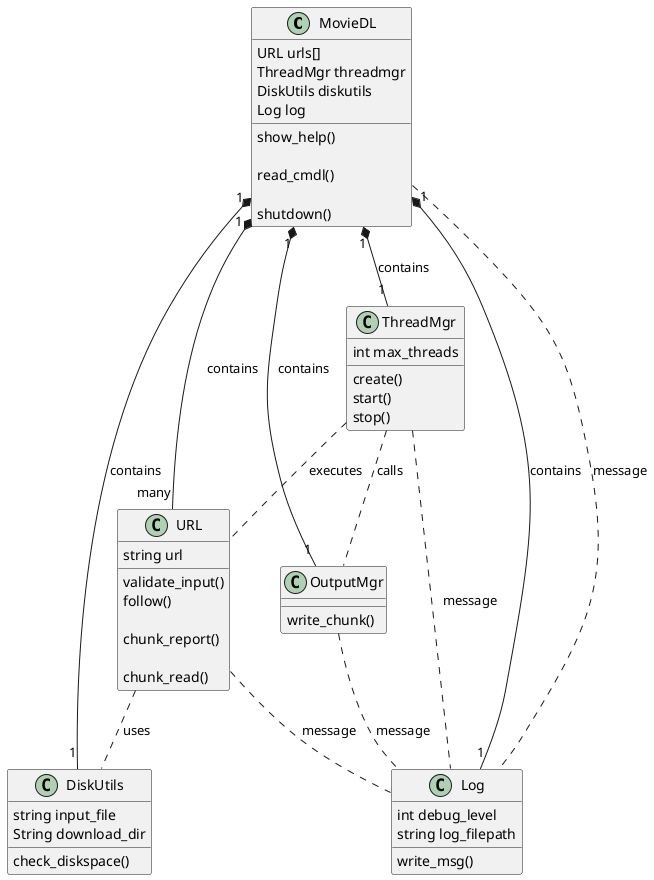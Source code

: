@startuml
/' class diagrams for the project '/

class MovieDL {
    URL urls[]
    ThreadMgr threadmgr
    DiskUtils diskutils
    Log log
    show_help()

    'read the command line
    read_cmdl()

    'shutdown the program gracefully
    shutdown()
}

class DiskUtils {
    ' Disk utilities
    string input_file
    String download_dir
    check_diskspace()
}

class Log {
    ' Log file
    int debug_level
    string log_filepath
    write_msg()
}

class URL {
    string url

    'validate the input
    validate_input()


    'follow url redirect hops to the end
    follow()

    'output the download progress
    chunk_report()

    'read data from the url
    chunk_read()
}

class ThreadMgr {
    int max_threads
    create()
    start()
    stop()
}

class OutputMgr {
    write_chunk()
}

MovieDL "1" *-- "many" URL : contains
MovieDL "1" *-- "1" DiskUtils : contains
MovieDL "1" *-- "1" Log : contains
MovieDL "1" *-- "1" ThreadMgr : contains
MovieDL "1" *-- "1" OutputMgr : contains

ThreadMgr .. URL : executes
ThreadMgr .. OutputMgr : calls
URL .. DiskUtils : uses

MovieDL .. Log : message
ThreadMgr .. Log : message
OutputMgr .. Log : message
URL .. Log : message

@enduml
